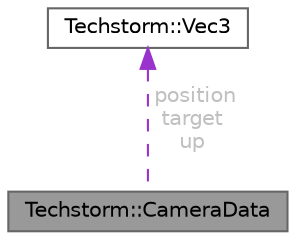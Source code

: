 digraph "Techstorm::CameraData"
{
 // LATEX_PDF_SIZE
  bgcolor="transparent";
  edge [fontname=Helvetica,fontsize=10,labelfontname=Helvetica,labelfontsize=10];
  node [fontname=Helvetica,fontsize=10,shape=box,height=0.2,width=0.4];
  Node1 [id="Node000001",label="Techstorm::CameraData",height=0.2,width=0.4,color="gray40", fillcolor="grey60", style="filled", fontcolor="black",tooltip=" "];
  Node2 -> Node1 [id="edge1_Node000001_Node000002",dir="back",color="darkorchid3",style="dashed",tooltip=" ",label=" position\ntarget\nup",fontcolor="grey" ];
  Node2 [id="Node000002",label="Techstorm::Vec3",height=0.2,width=0.4,color="gray40", fillcolor="white", style="filled",URL="$d9/db6/struct_techstorm_1_1_vec3.html",tooltip=" "];
}
